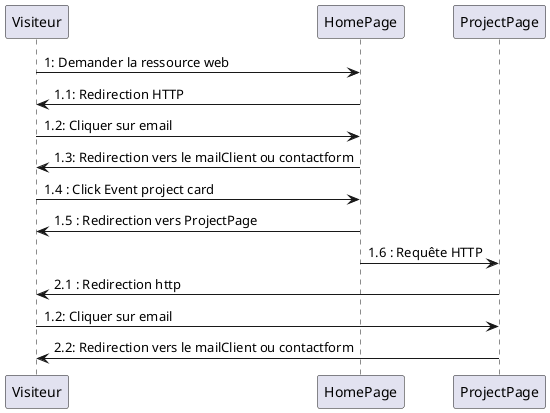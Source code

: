 @startuml
Visiteur -> "HomePage" as HomePage : 1: Demander la ressource web
HomePage -> Visiteur : 1.1: Redirection HTTP
Visiteur -> HomePage : 1.2: Cliquer sur email
HomePage -> Visiteur : 1.3: Redirection vers le mailClient ou contactform
Visiteur -> HomePage : 1.4 : Click Event project card
HomePage -> Visiteur : 1.5 : Redirection vers ProjectPage
HomePage -> ProjectPage : 1.6 : Requête HTTP
ProjectPage -> Visiteur : 2.1 : Redirection http
Visiteur -> ProjectPage : 1.2: Cliquer sur email
ProjectPage -> Visiteur : 2.2: Redirection vers le mailClient ou contactform
@enduml